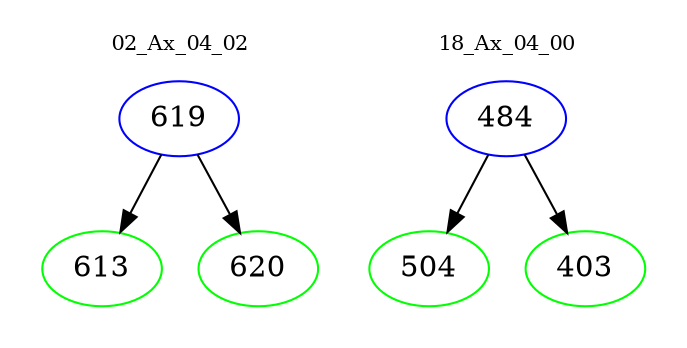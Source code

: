 digraph{
subgraph cluster_0 {
color = white
label = "02_Ax_04_02";
fontsize=10;
T0_619 [label="619", color="blue"]
T0_619 -> T0_613 [color="black"]
T0_613 [label="613", color="green"]
T0_619 -> T0_620 [color="black"]
T0_620 [label="620", color="green"]
}
subgraph cluster_1 {
color = white
label = "18_Ax_04_00";
fontsize=10;
T1_484 [label="484", color="blue"]
T1_484 -> T1_504 [color="black"]
T1_504 [label="504", color="green"]
T1_484 -> T1_403 [color="black"]
T1_403 [label="403", color="green"]
}
}
